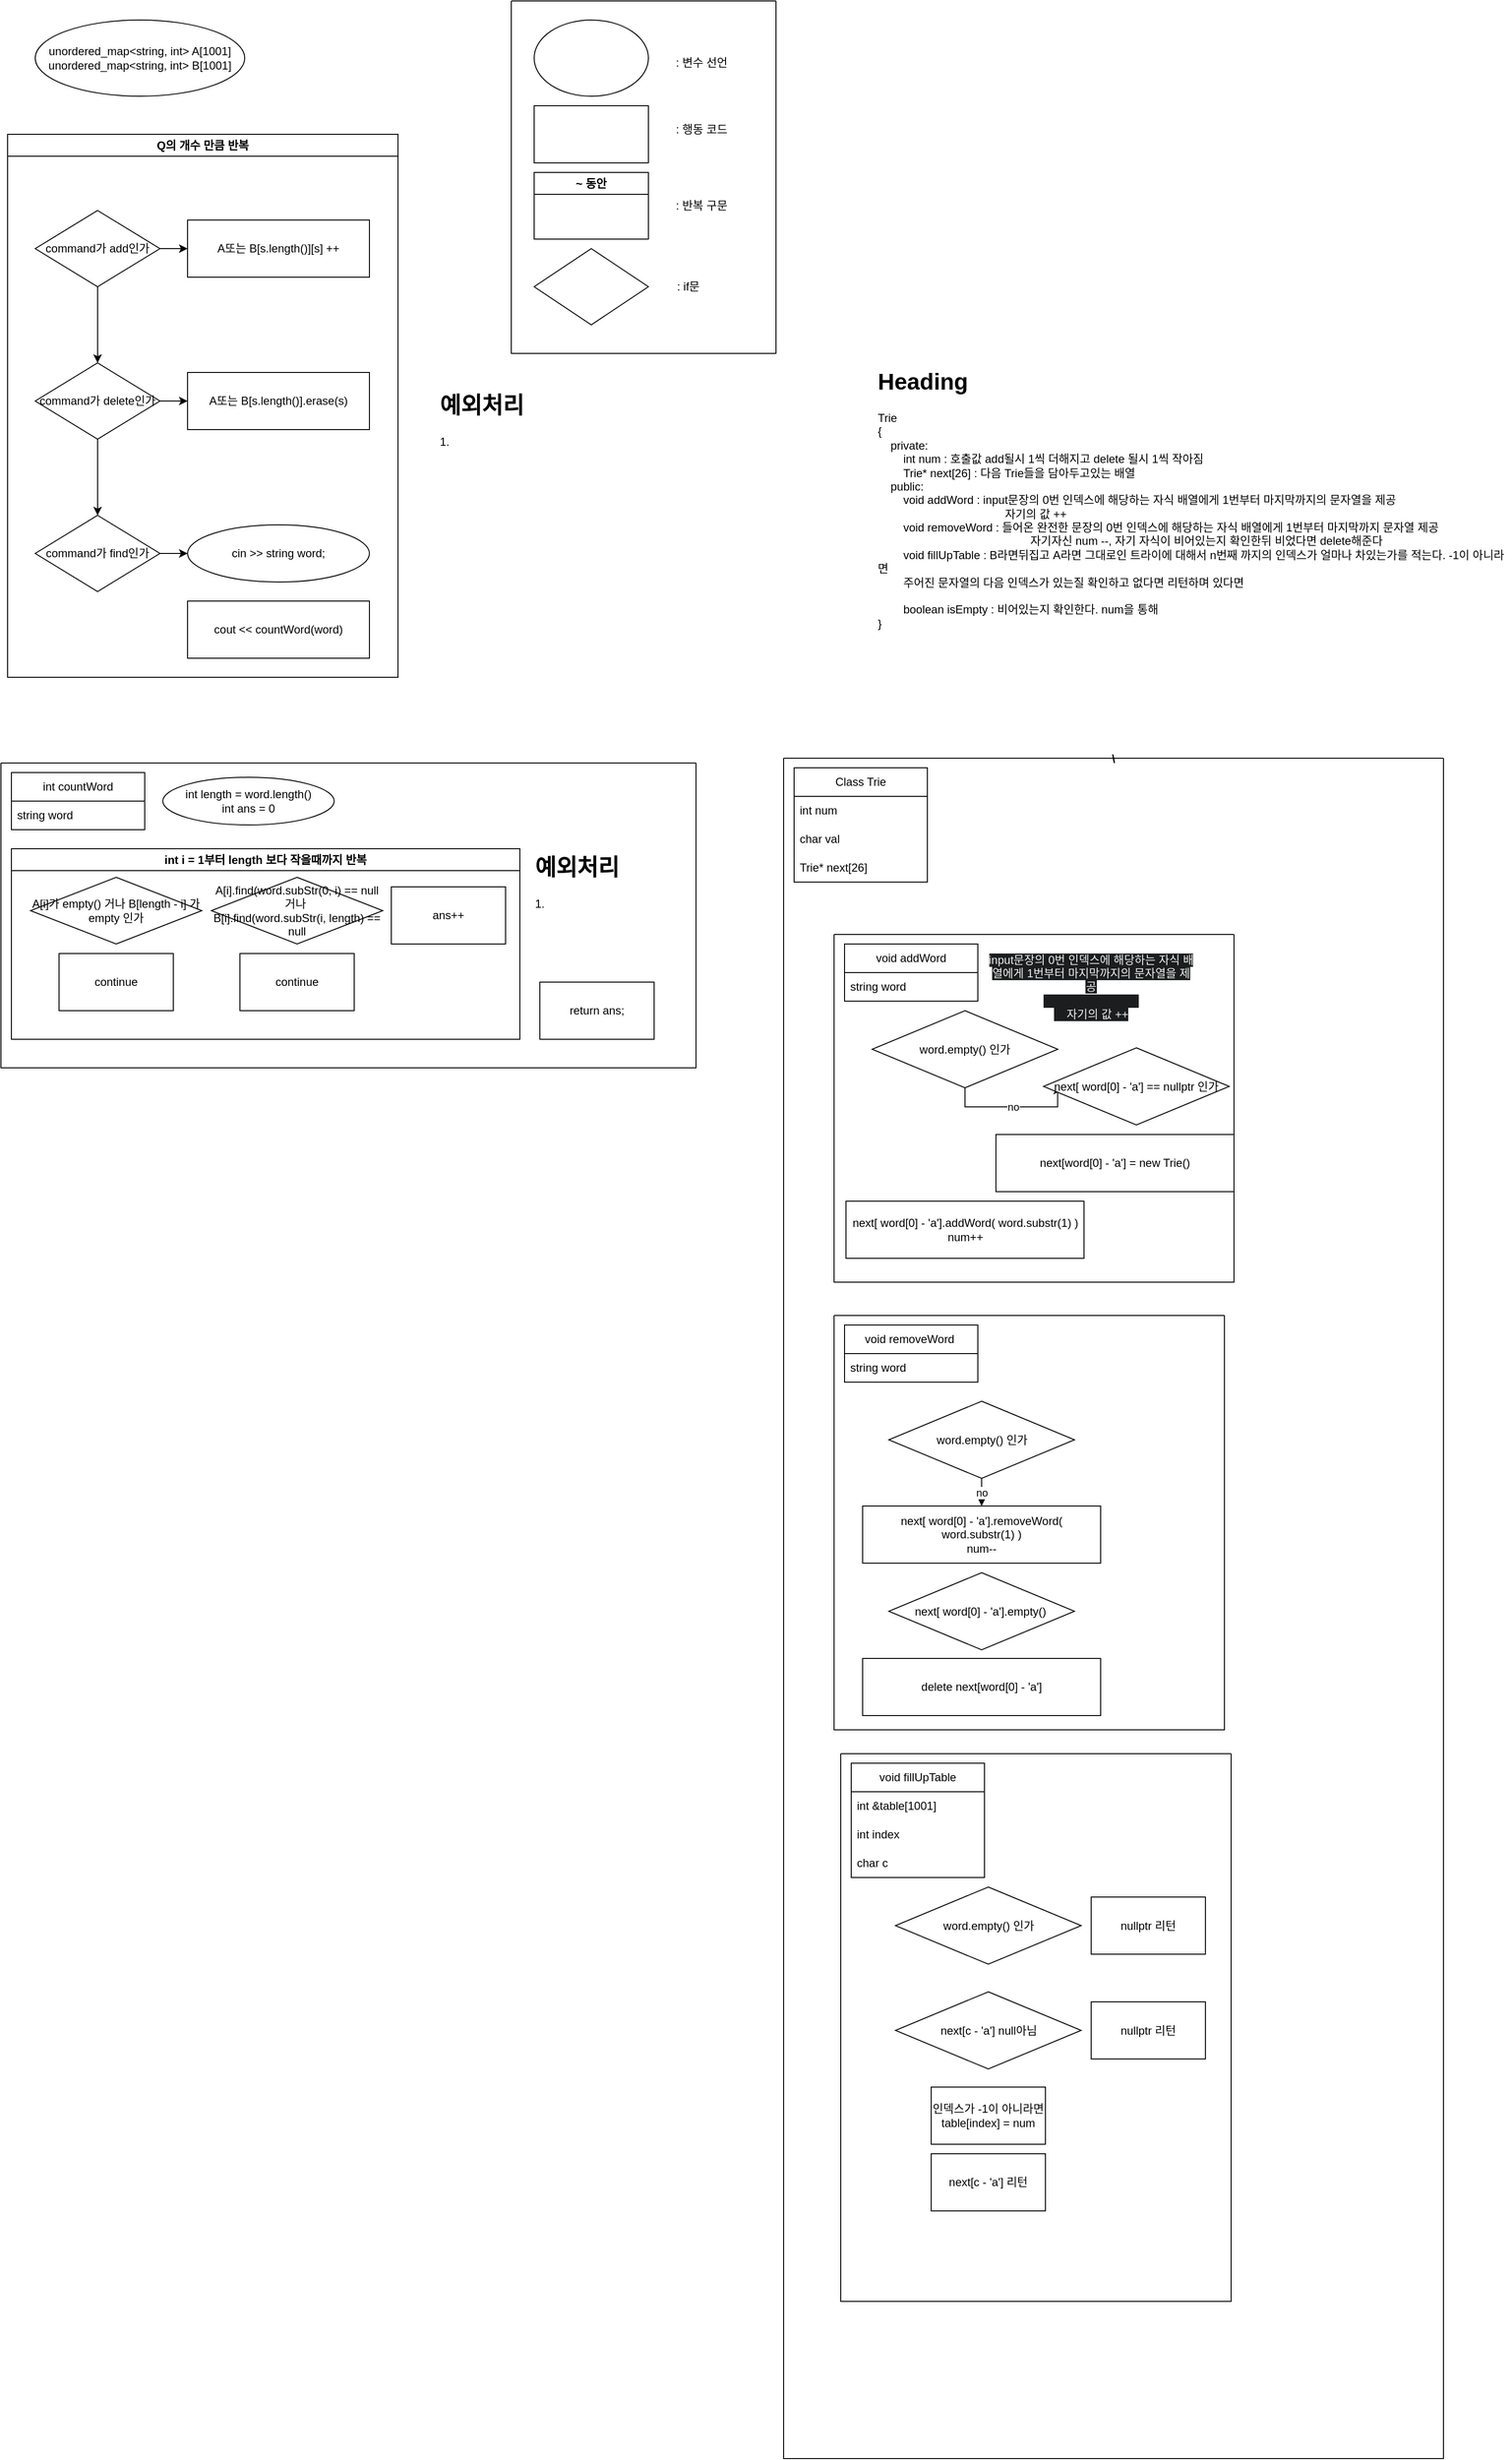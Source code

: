 <mxfile version="23.1.5" type="device">
  <diagram name="페이지-1" id="mJYvhLLfE5og2Ke-VDfa">
    <mxGraphModel dx="524" dy="774" grid="1" gridSize="10" guides="1" tooltips="1" connect="1" arrows="1" fold="1" page="1" pageScale="1" pageWidth="827" pageHeight="1169" math="0" shadow="0">
      <root>
        <mxCell id="0" />
        <mxCell id="1" parent="0" />
        <mxCell id="FhvKxsoOaMsX3Fl6zh21-1" value="" style="swimlane;startSize=0;" parent="1" vertex="1">
          <mxGeometry x="540" y="30" width="278" height="370" as="geometry" />
        </mxCell>
        <mxCell id="FhvKxsoOaMsX3Fl6zh21-2" value="" style="ellipse;whiteSpace=wrap;html=1;" parent="FhvKxsoOaMsX3Fl6zh21-1" vertex="1">
          <mxGeometry x="24" y="20" width="120" height="80" as="geometry" />
        </mxCell>
        <mxCell id="FhvKxsoOaMsX3Fl6zh21-3" value=": 변수 선언" style="text;html=1;align=center;verticalAlign=middle;whiteSpace=wrap;rounded=0;" parent="FhvKxsoOaMsX3Fl6zh21-1" vertex="1">
          <mxGeometry x="170" y="50" width="60" height="30" as="geometry" />
        </mxCell>
        <mxCell id="FhvKxsoOaMsX3Fl6zh21-4" value="" style="rounded=0;whiteSpace=wrap;html=1;" parent="FhvKxsoOaMsX3Fl6zh21-1" vertex="1">
          <mxGeometry x="24" y="110" width="120" height="60" as="geometry" />
        </mxCell>
        <mxCell id="FhvKxsoOaMsX3Fl6zh21-5" value=": 행동 코드" style="text;html=1;align=center;verticalAlign=middle;whiteSpace=wrap;rounded=0;" parent="FhvKxsoOaMsX3Fl6zh21-1" vertex="1">
          <mxGeometry x="170" y="120" width="60" height="30" as="geometry" />
        </mxCell>
        <mxCell id="FhvKxsoOaMsX3Fl6zh21-6" value="~ 동안" style="swimlane;whiteSpace=wrap;html=1;" parent="FhvKxsoOaMsX3Fl6zh21-1" vertex="1">
          <mxGeometry x="24" y="180" width="120" height="70" as="geometry" />
        </mxCell>
        <mxCell id="FhvKxsoOaMsX3Fl6zh21-7" value=": 반복 구문" style="text;html=1;align=center;verticalAlign=middle;whiteSpace=wrap;rounded=0;" parent="FhvKxsoOaMsX3Fl6zh21-1" vertex="1">
          <mxGeometry x="170" y="200" width="60" height="30" as="geometry" />
        </mxCell>
        <mxCell id="FhvKxsoOaMsX3Fl6zh21-8" value="" style="rhombus;whiteSpace=wrap;html=1;" parent="FhvKxsoOaMsX3Fl6zh21-1" vertex="1">
          <mxGeometry x="24" y="260" width="120" height="80" as="geometry" />
        </mxCell>
        <mxCell id="FhvKxsoOaMsX3Fl6zh21-9" value=": if문" style="text;html=1;align=center;verticalAlign=middle;whiteSpace=wrap;rounded=0;" parent="FhvKxsoOaMsX3Fl6zh21-1" vertex="1">
          <mxGeometry x="156" y="285" width="60" height="30" as="geometry" />
        </mxCell>
        <mxCell id="FhvKxsoOaMsX3Fl6zh21-10" value="unordered_map&amp;lt;string, int&amp;gt; A[1001]&lt;br&gt;unordered_map&amp;lt;string, int&amp;gt; B[1001]" style="ellipse;whiteSpace=wrap;html=1;" parent="1" vertex="1">
          <mxGeometry x="40" y="50" width="220" height="80" as="geometry" />
        </mxCell>
        <mxCell id="FhvKxsoOaMsX3Fl6zh21-12" value="" style="group" parent="1" vertex="1" connectable="0">
          <mxGeometry x="10" y="170" width="640" height="650" as="geometry" />
        </mxCell>
        <mxCell id="FhvKxsoOaMsX3Fl6zh21-13" value="Q의 개수 만큼 반복" style="swimlane;whiteSpace=wrap;html=1;" parent="FhvKxsoOaMsX3Fl6zh21-12" vertex="1">
          <mxGeometry x="1" width="410" height="570" as="geometry" />
        </mxCell>
        <mxCell id="FhvKxsoOaMsX3Fl6zh21-17" value="" style="edgeStyle=orthogonalEdgeStyle;rounded=0;orthogonalLoop=1;jettySize=auto;html=1;" parent="FhvKxsoOaMsX3Fl6zh21-13" source="FhvKxsoOaMsX3Fl6zh21-15" target="FhvKxsoOaMsX3Fl6zh21-16" edge="1">
          <mxGeometry relative="1" as="geometry" />
        </mxCell>
        <mxCell id="FhvKxsoOaMsX3Fl6zh21-21" value="" style="edgeStyle=orthogonalEdgeStyle;rounded=0;orthogonalLoop=1;jettySize=auto;html=1;" parent="FhvKxsoOaMsX3Fl6zh21-13" source="FhvKxsoOaMsX3Fl6zh21-15" target="FhvKxsoOaMsX3Fl6zh21-20" edge="1">
          <mxGeometry relative="1" as="geometry" />
        </mxCell>
        <mxCell id="FhvKxsoOaMsX3Fl6zh21-15" value="command가 add인가" style="rhombus;whiteSpace=wrap;html=1;" parent="FhvKxsoOaMsX3Fl6zh21-13" vertex="1">
          <mxGeometry x="29" y="80" width="131" height="80" as="geometry" />
        </mxCell>
        <mxCell id="FhvKxsoOaMsX3Fl6zh21-19" value="" style="edgeStyle=orthogonalEdgeStyle;rounded=0;orthogonalLoop=1;jettySize=auto;html=1;" parent="FhvKxsoOaMsX3Fl6zh21-13" source="FhvKxsoOaMsX3Fl6zh21-16" target="FhvKxsoOaMsX3Fl6zh21-18" edge="1">
          <mxGeometry relative="1" as="geometry" />
        </mxCell>
        <mxCell id="FhvKxsoOaMsX3Fl6zh21-23" value="" style="edgeStyle=orthogonalEdgeStyle;rounded=0;orthogonalLoop=1;jettySize=auto;html=1;" parent="FhvKxsoOaMsX3Fl6zh21-13" source="FhvKxsoOaMsX3Fl6zh21-16" target="FhvKxsoOaMsX3Fl6zh21-22" edge="1">
          <mxGeometry relative="1" as="geometry" />
        </mxCell>
        <mxCell id="FhvKxsoOaMsX3Fl6zh21-16" value="command가 delete인가" style="rhombus;whiteSpace=wrap;html=1;" parent="FhvKxsoOaMsX3Fl6zh21-13" vertex="1">
          <mxGeometry x="29" y="240" width="131" height="80" as="geometry" />
        </mxCell>
        <mxCell id="FhvKxsoOaMsX3Fl6zh21-28" value="" style="edgeStyle=orthogonalEdgeStyle;rounded=0;orthogonalLoop=1;jettySize=auto;html=1;" parent="FhvKxsoOaMsX3Fl6zh21-13" source="FhvKxsoOaMsX3Fl6zh21-18" target="FhvKxsoOaMsX3Fl6zh21-27" edge="1">
          <mxGeometry relative="1" as="geometry" />
        </mxCell>
        <mxCell id="FhvKxsoOaMsX3Fl6zh21-18" value="command가 find인가" style="rhombus;whiteSpace=wrap;html=1;" parent="FhvKxsoOaMsX3Fl6zh21-13" vertex="1">
          <mxGeometry x="29" y="400" width="131" height="80" as="geometry" />
        </mxCell>
        <mxCell id="FhvKxsoOaMsX3Fl6zh21-20" value="A또는 B[s.length()][s] ++" style="rounded=0;whiteSpace=wrap;html=1;" parent="FhvKxsoOaMsX3Fl6zh21-13" vertex="1">
          <mxGeometry x="189" y="90" width="191" height="60" as="geometry" />
        </mxCell>
        <mxCell id="FhvKxsoOaMsX3Fl6zh21-22" value="A또는 B[s.length()].erase(s)" style="rounded=0;whiteSpace=wrap;html=1;" parent="FhvKxsoOaMsX3Fl6zh21-13" vertex="1">
          <mxGeometry x="189" y="250" width="191" height="60" as="geometry" />
        </mxCell>
        <mxCell id="FhvKxsoOaMsX3Fl6zh21-26" value="cout &amp;lt;&amp;lt; countWord(word)" style="whiteSpace=wrap;html=1;" parent="FhvKxsoOaMsX3Fl6zh21-13" vertex="1">
          <mxGeometry x="189" y="490" width="191" height="60" as="geometry" />
        </mxCell>
        <mxCell id="FhvKxsoOaMsX3Fl6zh21-27" value="cin &amp;gt;&amp;gt; string word;" style="ellipse;whiteSpace=wrap;html=1;" parent="FhvKxsoOaMsX3Fl6zh21-13" vertex="1">
          <mxGeometry x="189" y="410" width="191" height="60" as="geometry" />
        </mxCell>
        <mxCell id="FhvKxsoOaMsX3Fl6zh21-14" value="&lt;h1&gt;예외처리&lt;/h1&gt;&lt;p&gt;1.&amp;nbsp;&lt;/p&gt;" style="text;html=1;spacing=5;spacingTop=-20;whiteSpace=wrap;overflow=hidden;rounded=0;" parent="FhvKxsoOaMsX3Fl6zh21-12" vertex="1">
          <mxGeometry x="450" y="265" width="190" height="120" as="geometry" />
        </mxCell>
        <mxCell id="FhvKxsoOaMsX3Fl6zh21-35" value="" style="swimlane;startSize=0;" parent="1" vertex="1">
          <mxGeometry x="4" y="830" width="730" height="320" as="geometry" />
        </mxCell>
        <mxCell id="FhvKxsoOaMsX3Fl6zh21-29" value="int countWord" style="swimlane;fontStyle=0;childLayout=stackLayout;horizontal=1;startSize=30;horizontalStack=0;resizeParent=1;resizeParentMax=0;resizeLast=0;collapsible=1;marginBottom=0;whiteSpace=wrap;html=1;" parent="FhvKxsoOaMsX3Fl6zh21-35" vertex="1">
          <mxGeometry x="11" y="10" width="140" height="60" as="geometry" />
        </mxCell>
        <mxCell id="FhvKxsoOaMsX3Fl6zh21-30" value="string word" style="text;strokeColor=none;fillColor=none;align=left;verticalAlign=middle;spacingLeft=4;spacingRight=4;overflow=hidden;points=[[0,0.5],[1,0.5]];portConstraint=eastwest;rotatable=0;whiteSpace=wrap;html=1;" parent="FhvKxsoOaMsX3Fl6zh21-29" vertex="1">
          <mxGeometry y="30" width="140" height="30" as="geometry" />
        </mxCell>
        <mxCell id="FhvKxsoOaMsX3Fl6zh21-37" value="int length = word.length()&lt;br&gt;int ans = 0" style="ellipse;whiteSpace=wrap;html=1;" parent="FhvKxsoOaMsX3Fl6zh21-35" vertex="1">
          <mxGeometry x="170" y="15" width="180" height="50" as="geometry" />
        </mxCell>
        <mxCell id="FhvKxsoOaMsX3Fl6zh21-40" value="return ans;" style="rounded=0;whiteSpace=wrap;html=1;" parent="FhvKxsoOaMsX3Fl6zh21-35" vertex="1">
          <mxGeometry x="566" y="230" width="120" height="60" as="geometry" />
        </mxCell>
        <mxCell id="FhvKxsoOaMsX3Fl6zh21-55" value="" style="group" parent="FhvKxsoOaMsX3Fl6zh21-35" vertex="1" connectable="0">
          <mxGeometry y="80" width="730" height="210" as="geometry" />
        </mxCell>
        <mxCell id="FhvKxsoOaMsX3Fl6zh21-57" value="&lt;h1&gt;예외처리&lt;/h1&gt;&lt;p&gt;1.&amp;nbsp;&lt;/p&gt;" style="text;html=1;spacing=5;spacingTop=-20;whiteSpace=wrap;overflow=hidden;rounded=0;" parent="FhvKxsoOaMsX3Fl6zh21-55" vertex="1">
          <mxGeometry x="556" y="10" width="155" height="120" as="geometry" />
        </mxCell>
        <mxCell id="FhvKxsoOaMsX3Fl6zh21-39" value="int i = 1부터 length 보다 작을때까지 반복" style="swimlane;whiteSpace=wrap;html=1;" parent="FhvKxsoOaMsX3Fl6zh21-55" vertex="1">
          <mxGeometry x="11" y="10" width="534" height="200" as="geometry" />
        </mxCell>
        <mxCell id="FhvKxsoOaMsX3Fl6zh21-42" value="A[i]가 empty() 거나 B[length - i] 가 empty 인가" style="rhombus;whiteSpace=wrap;html=1;" parent="FhvKxsoOaMsX3Fl6zh21-39" vertex="1">
          <mxGeometry x="20" y="30" width="180" height="70" as="geometry" />
        </mxCell>
        <mxCell id="FhvKxsoOaMsX3Fl6zh21-44" value="continue" style="rounded=0;whiteSpace=wrap;html=1;" parent="FhvKxsoOaMsX3Fl6zh21-39" vertex="1">
          <mxGeometry x="50" y="110" width="120" height="60" as="geometry" />
        </mxCell>
        <mxCell id="FhvKxsoOaMsX3Fl6zh21-47" value="A[i].find(word.subStr(0, i) == null 거나&amp;nbsp;&lt;br&gt;B[i].find(word.subStr(i, length) == null" style="rhombus;whiteSpace=wrap;html=1;" parent="FhvKxsoOaMsX3Fl6zh21-39" vertex="1">
          <mxGeometry x="210" y="30" width="180" height="70" as="geometry" />
        </mxCell>
        <mxCell id="FhvKxsoOaMsX3Fl6zh21-48" value="continue" style="rounded=0;whiteSpace=wrap;html=1;" parent="FhvKxsoOaMsX3Fl6zh21-39" vertex="1">
          <mxGeometry x="240" y="110" width="120" height="60" as="geometry" />
        </mxCell>
        <mxCell id="FhvKxsoOaMsX3Fl6zh21-54" value="ans++" style="rounded=0;whiteSpace=wrap;html=1;" parent="FhvKxsoOaMsX3Fl6zh21-39" vertex="1">
          <mxGeometry x="399" y="40" width="120" height="60" as="geometry" />
        </mxCell>
        <mxCell id="P_EoNst60TyOaDxSn-2_-1" value="&lt;h1&gt;Heading&lt;/h1&gt;&lt;p&gt;Trie &lt;br/&gt;{&lt;br/&gt;&lt;span style=&quot;white-space: pre;&quot;&gt;&amp;nbsp;&amp;nbsp;&amp;nbsp;&amp;nbsp;&lt;/span&gt;private:&lt;br/&gt;&lt;span style=&quot;white-space: pre;&quot;&gt;&amp;nbsp;&amp;nbsp;&amp;nbsp;&amp;nbsp;&lt;/span&gt;&lt;span style=&quot;white-space: pre;&quot;&gt;&amp;nbsp;&amp;nbsp;&amp;nbsp;&amp;nbsp;&lt;/span&gt;int num : 호출값 add될시 1씩 더해지고 delete 될시 1씩 작아짐 &lt;br/&gt;&lt;span style=&quot;white-space: pre;&quot;&gt;&amp;nbsp;&amp;nbsp;&amp;nbsp;&amp;nbsp;&lt;/span&gt;&lt;span style=&quot;white-space: pre;&quot;&gt;&amp;nbsp;&amp;nbsp;&amp;nbsp;&amp;nbsp;&lt;/span&gt;Trie* next[26] : 다음 Trie들을 담아두고있는 배열&lt;br/&gt;&lt;span style=&quot;white-space: pre;&quot;&gt;&amp;nbsp;&amp;nbsp;&amp;nbsp;&amp;nbsp;&lt;/span&gt;public:&lt;br/&gt;&lt;span style=&quot;white-space: pre;&quot;&gt;&amp;nbsp;&amp;nbsp;&amp;nbsp;&amp;nbsp;&lt;/span&gt;&lt;span style=&quot;white-space: pre;&quot;&gt;&amp;nbsp;&amp;nbsp;&amp;nbsp;&amp;nbsp;&lt;/span&gt;void addWord : input문장의 0번 인덱스에 해당하는 자식 배열에게 1번부터 마지막까지의 문자열을 제공&lt;br/&gt;&lt;span style=&quot;white-space: pre;&quot;&gt;&amp;nbsp;&amp;nbsp;&amp;nbsp;&amp;nbsp;&lt;/span&gt;&lt;span style=&quot;white-space: pre;&quot;&gt;&amp;nbsp;&amp;nbsp;&amp;nbsp;&amp;nbsp;&lt;/span&gt;&lt;span style=&quot;white-space: pre;&quot;&gt;&amp;nbsp;&amp;nbsp;&amp;nbsp;&amp;nbsp;&lt;/span&gt;&lt;span style=&quot;white-space: pre;&quot;&gt;&amp;nbsp;&amp;nbsp;&amp;nbsp;&amp;nbsp;&lt;/span&gt;&lt;span style=&quot;white-space: pre;&quot;&gt;&amp;nbsp;&amp;nbsp;&amp;nbsp;&amp;nbsp;&lt;/span&gt;&lt;span style=&quot;white-space: pre;&quot;&gt;&amp;nbsp;&amp;nbsp;&amp;nbsp;&amp;nbsp;&lt;/span&gt;&lt;span style=&quot;white-space: pre;&quot;&gt;&amp;nbsp;&amp;nbsp;&amp;nbsp;&amp;nbsp;&lt;/span&gt;&lt;span style=&quot;white-space: pre;&quot;&gt;&amp;nbsp;&amp;nbsp;&amp;nbsp;&amp;nbsp;&lt;/span&gt;&lt;span style=&quot;white-space: pre;&quot;&gt;&amp;nbsp;&amp;nbsp;&amp;nbsp;&amp;nbsp;&lt;/span&gt;&lt;span style=&quot;white-space: pre;&quot;&gt;&amp;nbsp;&amp;nbsp;&amp;nbsp;&amp;nbsp;&lt;/span&gt;자기의 값 ++  &lt;br/&gt;&lt;span style=&quot;white-space: pre;&quot;&gt;&amp;nbsp;&amp;nbsp;&amp;nbsp;&amp;nbsp;&lt;/span&gt;&lt;span style=&quot;white-space: pre;&quot;&gt;&amp;nbsp;&amp;nbsp;&amp;nbsp;&amp;nbsp;&lt;/span&gt;void removeWord : 들어온 완전한 문장의 0번 인덱스에 해당하는 자식 배열에게 1번부터 마지막까지 문자열 제공&lt;br/&gt;&lt;span style=&quot;white-space: pre;&quot;&gt;&amp;nbsp;&amp;nbsp;&amp;nbsp;&amp;nbsp;&lt;/span&gt;&lt;span style=&quot;white-space: pre;&quot;&gt;&amp;nbsp;&amp;nbsp;&amp;nbsp;&amp;nbsp;&lt;/span&gt;&lt;span style=&quot;white-space: pre;&quot;&gt;&amp;nbsp;&amp;nbsp;&amp;nbsp;&amp;nbsp;&lt;/span&gt;&lt;span style=&quot;white-space: pre;&quot;&gt;&amp;nbsp;&amp;nbsp;&amp;nbsp;&amp;nbsp;&lt;/span&gt;&lt;span style=&quot;white-space: pre;&quot;&gt;&amp;nbsp;&amp;nbsp;&amp;nbsp;&amp;nbsp;&lt;/span&gt;&lt;span style=&quot;white-space: pre;&quot;&gt;&amp;nbsp;&amp;nbsp;&amp;nbsp;&amp;nbsp;&lt;/span&gt;&lt;span style=&quot;white-space: pre;&quot;&gt;&amp;nbsp;&amp;nbsp;&amp;nbsp;&amp;nbsp;&lt;/span&gt;&lt;span style=&quot;white-space: pre;&quot;&gt;&amp;nbsp;&amp;nbsp;&amp;nbsp;&amp;nbsp;&lt;/span&gt;&lt;span style=&quot;white-space: pre;&quot;&gt;&amp;nbsp;&amp;nbsp;&amp;nbsp;&amp;nbsp;&lt;/span&gt;&lt;span style=&quot;white-space: pre;&quot;&gt;&amp;nbsp;&amp;nbsp;&amp;nbsp;&amp;nbsp;&lt;/span&gt;&lt;span style=&quot;white-space: pre;&quot;&gt;&amp;nbsp;&amp;nbsp;&amp;nbsp;&amp;nbsp;&lt;/span&gt;&lt;span style=&quot;white-space: pre;&quot;&gt;&amp;nbsp;&amp;nbsp;&amp;nbsp;&amp;nbsp;&lt;/span&gt;자기자신 num --, 자기 자식이 비어있는지 확인한뒤 비었다면 delete해준다&lt;br/&gt;&lt;span style=&quot;white-space: pre;&quot;&gt;&amp;nbsp;&amp;nbsp;&amp;nbsp;&amp;nbsp;&lt;/span&gt;&lt;span style=&quot;white-space: pre;&quot;&gt;&amp;nbsp;&amp;nbsp;&amp;nbsp;&amp;nbsp;&lt;/span&gt;void fillUpTable : B라면뒤집고 A라면 그대로인 트라이에 대해서 n번째 까지의 인덱스가 얼마나 차있는가를 적는다. -1이 아니라면&lt;br/&gt;&lt;span style=&quot;white-space: pre;&quot;&gt;&amp;nbsp;&amp;nbsp;&amp;nbsp;&amp;nbsp;&lt;/span&gt;&lt;span style=&quot;white-space: pre;&quot;&gt;&amp;nbsp;&amp;nbsp;&amp;nbsp;&amp;nbsp;&lt;/span&gt;주어진 문자열의 다음 인덱스가 있는질 확인하고 없다면 리턴하며 있다면&lt;br/&gt;&lt;span style=&quot;white-space: pre;&quot;&gt;&amp;nbsp;&amp;nbsp;&amp;nbsp;&amp;nbsp;&lt;/span&gt;&lt;span style=&quot;white-space: pre;&quot;&gt;&amp;nbsp;&amp;nbsp;&amp;nbsp;&amp;nbsp;&lt;/span&gt;&lt;span style=&quot;white-space: pre;&quot;&gt;&amp;nbsp;&amp;nbsp;&amp;nbsp;&amp;nbsp;&lt;/span&gt;&lt;br/&gt;&lt;span style=&quot;white-space: pre;&quot;&gt;&amp;nbsp;&amp;nbsp;&amp;nbsp;&amp;nbsp;&lt;/span&gt;&lt;span style=&quot;white-space: pre;&quot;&gt;&amp;nbsp;&amp;nbsp;&amp;nbsp;&amp;nbsp;&lt;/span&gt;boolean isEmpty : 비어있는지 확인한다. num을 통해&lt;br/&gt;}&amp;nbsp;&lt;br/&gt;&lt;br&gt;&lt;/p&gt;" style="text;html=1;spacing=5;spacingTop=-20;whiteSpace=wrap;overflow=hidden;rounded=0;" vertex="1" parent="1">
          <mxGeometry x="920" y="410" width="670" height="390" as="geometry" />
        </mxCell>
        <mxCell id="P_EoNst60TyOaDxSn-2_-7" value="\" style="swimlane;startSize=0;" vertex="1" parent="1">
          <mxGeometry x="826" y="825" width="693" height="1785" as="geometry" />
        </mxCell>
        <mxCell id="P_EoNst60TyOaDxSn-2_-8" value="Class Trie" style="swimlane;fontStyle=0;childLayout=stackLayout;horizontal=1;startSize=30;horizontalStack=0;resizeParent=1;resizeParentMax=0;resizeLast=0;collapsible=1;marginBottom=0;whiteSpace=wrap;html=1;" vertex="1" parent="P_EoNst60TyOaDxSn-2_-7">
          <mxGeometry x="11" y="10" width="140" height="120" as="geometry" />
        </mxCell>
        <mxCell id="P_EoNst60TyOaDxSn-2_-12" value="int num" style="text;strokeColor=none;fillColor=none;align=left;verticalAlign=middle;spacingLeft=4;spacingRight=4;overflow=hidden;points=[[0,0.5],[1,0.5]];portConstraint=eastwest;rotatable=0;whiteSpace=wrap;html=1;" vertex="1" parent="P_EoNst60TyOaDxSn-2_-8">
          <mxGeometry y="30" width="140" height="30" as="geometry" />
        </mxCell>
        <mxCell id="P_EoNst60TyOaDxSn-2_-13" value="char val" style="text;strokeColor=none;fillColor=none;align=left;verticalAlign=middle;spacingLeft=4;spacingRight=4;overflow=hidden;points=[[0,0.5],[1,0.5]];portConstraint=eastwest;rotatable=0;whiteSpace=wrap;html=1;" vertex="1" parent="P_EoNst60TyOaDxSn-2_-8">
          <mxGeometry y="60" width="140" height="30" as="geometry" />
        </mxCell>
        <mxCell id="P_EoNst60TyOaDxSn-2_-9" value="Trie* next[26]" style="text;strokeColor=none;fillColor=none;align=left;verticalAlign=middle;spacingLeft=4;spacingRight=4;overflow=hidden;points=[[0,0.5],[1,0.5]];portConstraint=eastwest;rotatable=0;whiteSpace=wrap;html=1;" vertex="1" parent="P_EoNst60TyOaDxSn-2_-8">
          <mxGeometry y="90" width="140" height="30" as="geometry" />
        </mxCell>
        <mxCell id="P_EoNst60TyOaDxSn-2_-14" value="" style="swimlane;startSize=0;" vertex="1" parent="P_EoNst60TyOaDxSn-2_-7">
          <mxGeometry x="53" y="185" width="420" height="365" as="geometry" />
        </mxCell>
        <mxCell id="P_EoNst60TyOaDxSn-2_-15" value="void addWord" style="swimlane;fontStyle=0;childLayout=stackLayout;horizontal=1;startSize=30;horizontalStack=0;resizeParent=1;resizeParentMax=0;resizeLast=0;collapsible=1;marginBottom=0;whiteSpace=wrap;html=1;" vertex="1" parent="P_EoNst60TyOaDxSn-2_-14">
          <mxGeometry x="11" y="10" width="140" height="60" as="geometry" />
        </mxCell>
        <mxCell id="P_EoNst60TyOaDxSn-2_-16" value="string word" style="text;strokeColor=none;fillColor=none;align=left;verticalAlign=middle;spacingLeft=4;spacingRight=4;overflow=hidden;points=[[0,0.5],[1,0.5]];portConstraint=eastwest;rotatable=0;whiteSpace=wrap;html=1;" vertex="1" parent="P_EoNst60TyOaDxSn-2_-15">
          <mxGeometry y="30" width="140" height="30" as="geometry" />
        </mxCell>
        <mxCell id="P_EoNst60TyOaDxSn-2_-18" value="next[ word[0] - &#39;a&#39;].addWord( word.substr(1) )&lt;br&gt;num++" style="rounded=0;whiteSpace=wrap;html=1;" vertex="1" parent="P_EoNst60TyOaDxSn-2_-14">
          <mxGeometry x="12.5" y="280" width="250" height="60" as="geometry" />
        </mxCell>
        <mxCell id="P_EoNst60TyOaDxSn-2_-21" value="no" style="edgeStyle=orthogonalEdgeStyle;rounded=0;orthogonalLoop=1;jettySize=auto;html=1;entryX=0.076;entryY=0.491;entryDx=0;entryDy=0;entryPerimeter=0;" edge="1" parent="P_EoNst60TyOaDxSn-2_-14" source="P_EoNst60TyOaDxSn-2_-19" target="P_EoNst60TyOaDxSn-2_-46">
          <mxGeometry relative="1" as="geometry" />
        </mxCell>
        <mxCell id="P_EoNst60TyOaDxSn-2_-19" value="word.empty() 인가" style="rhombus;whiteSpace=wrap;html=1;" vertex="1" parent="P_EoNst60TyOaDxSn-2_-14">
          <mxGeometry x="40" y="80" width="195" height="81" as="geometry" />
        </mxCell>
        <mxCell id="P_EoNst60TyOaDxSn-2_-24" value="&lt;br&gt;&lt;span style=&quot;color: rgb(240, 240, 240); font-family: Helvetica; font-size: 12px; font-style: normal; font-variant-ligatures: normal; font-variant-caps: normal; font-weight: 400; letter-spacing: normal; orphans: 2; text-align: center; text-indent: 0px; text-transform: none; widows: 2; word-spacing: 0px; -webkit-text-stroke-width: 0px; background-color: rgb(27, 29, 30); text-decoration-thickness: initial; text-decoration-style: initial; text-decoration-color: initial; float: none; display: inline !important;&quot;&gt;input문장의 0번 인덱스에 해당하는 자식 배열에게 1번부터 마지막까지의 문자열을 제공&lt;/span&gt;&lt;br style=&quot;border-color: rgb(0, 0, 0); color: rgb(240, 240, 240); font-family: Helvetica; font-size: 12px; font-style: normal; font-variant-ligatures: normal; font-variant-caps: normal; font-weight: 400; letter-spacing: normal; orphans: 2; text-indent: 0px; text-transform: none; widows: 2; word-spacing: 0px; -webkit-text-stroke-width: 0px; background-color: rgb(27, 29, 30); text-decoration-thickness: initial; text-decoration-style: initial; text-decoration-color: initial; text-align: left;&quot;&gt;&lt;span style=&quot;border-color: rgb(0, 0, 0); color: rgb(240, 240, 240); font-family: Helvetica; font-size: 12px; font-style: normal; font-variant-ligatures: normal; font-variant-caps: normal; font-weight: 400; letter-spacing: normal; orphans: 2; text-indent: 0px; text-transform: none; widows: 2; word-spacing: 0px; -webkit-text-stroke-width: 0px; background-color: rgb(27, 29, 30); text-decoration-thickness: initial; text-decoration-style: initial; text-decoration-color: initial; text-align: left;&quot;&gt;&amp;nbsp;&amp;nbsp;&amp;nbsp;&amp;nbsp;&lt;/span&gt;&lt;span style=&quot;border-color: rgb(0, 0, 0); color: rgb(240, 240, 240); font-family: Helvetica; font-size: 12px; font-style: normal; font-variant-ligatures: normal; font-variant-caps: normal; font-weight: 400; letter-spacing: normal; orphans: 2; text-indent: 0px; text-transform: none; widows: 2; word-spacing: 0px; -webkit-text-stroke-width: 0px; background-color: rgb(27, 29, 30); text-decoration-thickness: initial; text-decoration-style: initial; text-decoration-color: initial; text-align: left;&quot;&gt;&amp;nbsp;&amp;nbsp;&amp;nbsp;&amp;nbsp;&lt;/span&gt;&lt;span style=&quot;border-color: rgb(0, 0, 0); color: rgb(240, 240, 240); font-family: Helvetica; font-size: 12px; font-style: normal; font-variant-ligatures: normal; font-variant-caps: normal; font-weight: 400; letter-spacing: normal; orphans: 2; text-indent: 0px; text-transform: none; widows: 2; word-spacing: 0px; -webkit-text-stroke-width: 0px; background-color: rgb(27, 29, 30); text-decoration-thickness: initial; text-decoration-style: initial; text-decoration-color: initial; text-align: left;&quot;&gt;&amp;nbsp;&amp;nbsp;&amp;nbsp;&amp;nbsp;&lt;/span&gt;&lt;span style=&quot;border-color: rgb(0, 0, 0); color: rgb(240, 240, 240); font-family: Helvetica; font-size: 12px; font-style: normal; font-variant-ligatures: normal; font-variant-caps: normal; font-weight: 400; letter-spacing: normal; orphans: 2; text-indent: 0px; text-transform: none; widows: 2; word-spacing: 0px; -webkit-text-stroke-width: 0px; background-color: rgb(27, 29, 30); text-decoration-thickness: initial; text-decoration-style: initial; text-decoration-color: initial; text-align: left;&quot;&gt;&amp;nbsp;&amp;nbsp;&amp;nbsp;&amp;nbsp;&lt;/span&gt;&lt;span style=&quot;border-color: rgb(0, 0, 0); color: rgb(240, 240, 240); font-family: Helvetica; font-size: 12px; font-style: normal; font-variant-ligatures: normal; font-variant-caps: normal; font-weight: 400; letter-spacing: normal; orphans: 2; text-indent: 0px; text-transform: none; widows: 2; word-spacing: 0px; -webkit-text-stroke-width: 0px; background-color: rgb(27, 29, 30); text-decoration-thickness: initial; text-decoration-style: initial; text-decoration-color: initial; text-align: left;&quot;&gt;&amp;nbsp;&amp;nbsp;&amp;nbsp;&amp;nbsp;&lt;/span&gt;&lt;span style=&quot;border-color: rgb(0, 0, 0); color: rgb(240, 240, 240); font-family: Helvetica; font-size: 12px; font-style: normal; font-variant-ligatures: normal; font-variant-caps: normal; font-weight: 400; letter-spacing: normal; orphans: 2; text-indent: 0px; text-transform: none; widows: 2; word-spacing: 0px; -webkit-text-stroke-width: 0px; background-color: rgb(27, 29, 30); text-decoration-thickness: initial; text-decoration-style: initial; text-decoration-color: initial; text-align: left;&quot;&gt;&amp;nbsp;&amp;nbsp;&amp;nbsp;&amp;nbsp;&lt;/span&gt;&lt;span style=&quot;border-color: rgb(0, 0, 0); color: rgb(240, 240, 240); font-family: Helvetica; font-size: 12px; font-style: normal; font-variant-ligatures: normal; font-variant-caps: normal; font-weight: 400; letter-spacing: normal; orphans: 2; text-indent: 0px; text-transform: none; widows: 2; word-spacing: 0px; -webkit-text-stroke-width: 0px; background-color: rgb(27, 29, 30); text-decoration-thickness: initial; text-decoration-style: initial; text-decoration-color: initial; text-align: left;&quot;&gt;&amp;nbsp;&amp;nbsp;&amp;nbsp;&amp;nbsp;&lt;/span&gt;&lt;span style=&quot;border-color: rgb(0, 0, 0); color: rgb(240, 240, 240); font-family: Helvetica; font-size: 12px; font-style: normal; font-variant-ligatures: normal; font-variant-caps: normal; font-weight: 400; letter-spacing: normal; orphans: 2; text-indent: 0px; text-transform: none; widows: 2; word-spacing: 0px; -webkit-text-stroke-width: 0px; background-color: rgb(27, 29, 30); text-decoration-thickness: initial; text-decoration-style: initial; text-decoration-color: initial; text-align: left;&quot;&gt;&amp;nbsp;&amp;nbsp;&lt;br&gt;&amp;nbsp;&amp;nbsp;&lt;/span&gt;&lt;span style=&quot;border-color: rgb(0, 0, 0); color: rgb(240, 240, 240); font-family: Helvetica; font-size: 12px; font-style: normal; font-variant-ligatures: normal; font-variant-caps: normal; font-weight: 400; letter-spacing: normal; orphans: 2; text-indent: 0px; text-transform: none; widows: 2; word-spacing: 0px; -webkit-text-stroke-width: 0px; background-color: rgb(27, 29, 30); text-decoration-thickness: initial; text-decoration-style: initial; text-decoration-color: initial; text-align: left;&quot;&gt;&amp;nbsp;&amp;nbsp;&lt;/span&gt;&lt;span style=&quot;border-color: rgb(0, 0, 0); color: rgb(240, 240, 240); font-family: Helvetica; font-size: 12px; font-style: normal; font-variant-ligatures: normal; font-variant-caps: normal; font-weight: 400; letter-spacing: normal; orphans: 2; text-indent: 0px; text-transform: none; widows: 2; word-spacing: 0px; -webkit-text-stroke-width: 0px; background-color: rgb(27, 29, 30); text-decoration-thickness: initial; text-decoration-style: initial; text-decoration-color: initial; text-align: left;&quot;&gt;자기의 값 ++&lt;/span&gt;&lt;div&gt;&lt;br/&gt;&lt;/div&gt;" style="text;html=1;align=center;verticalAlign=middle;whiteSpace=wrap;rounded=0;" vertex="1" parent="P_EoNst60TyOaDxSn-2_-14">
          <mxGeometry x="160" y="40" width="220" height="30" as="geometry" />
        </mxCell>
        <mxCell id="P_EoNst60TyOaDxSn-2_-45" value="next[word[0] - &#39;a&#39;] = new Trie()" style="rounded=0;whiteSpace=wrap;html=1;" vertex="1" parent="P_EoNst60TyOaDxSn-2_-14">
          <mxGeometry x="170" y="210" width="250" height="60" as="geometry" />
        </mxCell>
        <mxCell id="P_EoNst60TyOaDxSn-2_-46" value="next[ word[0] - &#39;a&#39;] == nullptr 인가" style="rhombus;whiteSpace=wrap;html=1;" vertex="1" parent="P_EoNst60TyOaDxSn-2_-14">
          <mxGeometry x="220" y="119" width="195" height="81" as="geometry" />
        </mxCell>
        <mxCell id="P_EoNst60TyOaDxSn-2_-29" value="" style="swimlane;startSize=0;" vertex="1" parent="P_EoNst60TyOaDxSn-2_-7">
          <mxGeometry x="53" y="585" width="410" height="435" as="geometry" />
        </mxCell>
        <mxCell id="P_EoNst60TyOaDxSn-2_-30" value="void&amp;nbsp;removeWord&amp;nbsp;" style="swimlane;fontStyle=0;childLayout=stackLayout;horizontal=1;startSize=30;horizontalStack=0;resizeParent=1;resizeParentMax=0;resizeLast=0;collapsible=1;marginBottom=0;whiteSpace=wrap;html=1;" vertex="1" parent="P_EoNst60TyOaDxSn-2_-29">
          <mxGeometry x="11" y="10" width="140" height="60" as="geometry" />
        </mxCell>
        <mxCell id="P_EoNst60TyOaDxSn-2_-31" value="string word" style="text;strokeColor=none;fillColor=none;align=left;verticalAlign=middle;spacingLeft=4;spacingRight=4;overflow=hidden;points=[[0,0.5],[1,0.5]];portConstraint=eastwest;rotatable=0;whiteSpace=wrap;html=1;" vertex="1" parent="P_EoNst60TyOaDxSn-2_-30">
          <mxGeometry y="30" width="140" height="30" as="geometry" />
        </mxCell>
        <mxCell id="P_EoNst60TyOaDxSn-2_-32" value="word.empty() 인가" style="rhombus;whiteSpace=wrap;html=1;" vertex="1" parent="P_EoNst60TyOaDxSn-2_-29">
          <mxGeometry x="57.5" y="90" width="195" height="81" as="geometry" />
        </mxCell>
        <mxCell id="P_EoNst60TyOaDxSn-2_-33" value="next[ word[0] - &#39;a&#39;].removeWord( word.substr(1) )&lt;br&gt;num--" style="rounded=0;whiteSpace=wrap;html=1;" vertex="1" parent="P_EoNst60TyOaDxSn-2_-29">
          <mxGeometry x="30" y="200" width="250" height="60" as="geometry" />
        </mxCell>
        <mxCell id="P_EoNst60TyOaDxSn-2_-34" value="no" style="edgeStyle=orthogonalEdgeStyle;rounded=0;orthogonalLoop=1;jettySize=auto;html=1;exitX=0.5;exitY=1;exitDx=0;exitDy=0;" edge="1" parent="P_EoNst60TyOaDxSn-2_-29" source="P_EoNst60TyOaDxSn-2_-32" target="P_EoNst60TyOaDxSn-2_-33">
          <mxGeometry relative="1" as="geometry">
            <mxPoint x="190" y="10" as="sourcePoint" />
            <mxPoint x="190" y="59" as="targetPoint" />
          </mxGeometry>
        </mxCell>
        <mxCell id="P_EoNst60TyOaDxSn-2_-44" value="next[ word[0] - &#39;a&#39;].empty()&amp;nbsp;" style="rhombus;whiteSpace=wrap;html=1;" vertex="1" parent="P_EoNst60TyOaDxSn-2_-29">
          <mxGeometry x="57.5" y="270" width="195" height="81" as="geometry" />
        </mxCell>
        <mxCell id="P_EoNst60TyOaDxSn-2_-43" value="delete next[word[0] - &#39;a&#39;]" style="rounded=0;whiteSpace=wrap;html=1;" vertex="1" parent="P_EoNst60TyOaDxSn-2_-29">
          <mxGeometry x="30" y="360" width="250" height="60" as="geometry" />
        </mxCell>
        <mxCell id="P_EoNst60TyOaDxSn-2_-35" value="" style="swimlane;startSize=0;" vertex="1" parent="P_EoNst60TyOaDxSn-2_-7">
          <mxGeometry x="60" y="1045" width="410" height="575" as="geometry" />
        </mxCell>
        <mxCell id="P_EoNst60TyOaDxSn-2_-36" value="void fillUpTable" style="swimlane;fontStyle=0;childLayout=stackLayout;horizontal=1;startSize=30;horizontalStack=0;resizeParent=1;resizeParentMax=0;resizeLast=0;collapsible=1;marginBottom=0;whiteSpace=wrap;html=1;" vertex="1" parent="P_EoNst60TyOaDxSn-2_-35">
          <mxGeometry x="11" y="10" width="140" height="120" as="geometry" />
        </mxCell>
        <mxCell id="P_EoNst60TyOaDxSn-2_-39" value="int &amp;amp;table[1001]" style="text;strokeColor=none;fillColor=none;align=left;verticalAlign=middle;spacingLeft=4;spacingRight=4;overflow=hidden;points=[[0,0.5],[1,0.5]];portConstraint=eastwest;rotatable=0;whiteSpace=wrap;html=1;" vertex="1" parent="P_EoNst60TyOaDxSn-2_-36">
          <mxGeometry y="30" width="140" height="30" as="geometry" />
        </mxCell>
        <mxCell id="P_EoNst60TyOaDxSn-2_-40" value="int index" style="text;strokeColor=none;fillColor=none;align=left;verticalAlign=middle;spacingLeft=4;spacingRight=4;overflow=hidden;points=[[0,0.5],[1,0.5]];portConstraint=eastwest;rotatable=0;whiteSpace=wrap;html=1;" vertex="1" parent="P_EoNst60TyOaDxSn-2_-36">
          <mxGeometry y="60" width="140" height="30" as="geometry" />
        </mxCell>
        <mxCell id="P_EoNst60TyOaDxSn-2_-63" value="char c" style="text;strokeColor=none;fillColor=none;align=left;verticalAlign=middle;spacingLeft=4;spacingRight=4;overflow=hidden;points=[[0,0.5],[1,0.5]];portConstraint=eastwest;rotatable=0;whiteSpace=wrap;html=1;" vertex="1" parent="P_EoNst60TyOaDxSn-2_-36">
          <mxGeometry y="90" width="140" height="30" as="geometry" />
        </mxCell>
        <mxCell id="P_EoNst60TyOaDxSn-2_-42" value="word.empty() 인가" style="rhombus;whiteSpace=wrap;html=1;" vertex="1" parent="P_EoNst60TyOaDxSn-2_-35">
          <mxGeometry x="57.5" y="140" width="195" height="81" as="geometry" />
        </mxCell>
        <mxCell id="P_EoNst60TyOaDxSn-2_-48" value="next[c - &#39;a&#39;] null아님" style="rhombus;whiteSpace=wrap;html=1;" vertex="1" parent="P_EoNst60TyOaDxSn-2_-35">
          <mxGeometry x="57.5" y="250" width="195" height="81" as="geometry" />
        </mxCell>
        <mxCell id="P_EoNst60TyOaDxSn-2_-50" value="nullptr 리턴" style="rounded=0;whiteSpace=wrap;html=1;" vertex="1" parent="P_EoNst60TyOaDxSn-2_-35">
          <mxGeometry x="263" y="260.5" width="120" height="60" as="geometry" />
        </mxCell>
        <mxCell id="P_EoNst60TyOaDxSn-2_-51" value="nullptr 리턴" style="rounded=0;whiteSpace=wrap;html=1;" vertex="1" parent="P_EoNst60TyOaDxSn-2_-35">
          <mxGeometry x="263" y="150.5" width="120" height="60" as="geometry" />
        </mxCell>
        <mxCell id="P_EoNst60TyOaDxSn-2_-52" value="인덱스가 -1이 아니라면&lt;br&gt;table[index] = num" style="rounded=0;whiteSpace=wrap;html=1;" vertex="1" parent="P_EoNst60TyOaDxSn-2_-35">
          <mxGeometry x="95" y="350" width="120" height="60" as="geometry" />
        </mxCell>
        <mxCell id="P_EoNst60TyOaDxSn-2_-62" value="next[c - &#39;a&#39;] 리턴" style="rounded=0;whiteSpace=wrap;html=1;" vertex="1" parent="P_EoNst60TyOaDxSn-2_-35">
          <mxGeometry x="95" y="420" width="120" height="60" as="geometry" />
        </mxCell>
      </root>
    </mxGraphModel>
  </diagram>
</mxfile>
